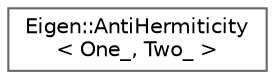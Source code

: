 digraph "类继承关系图"
{
 // LATEX_PDF_SIZE
  bgcolor="transparent";
  edge [fontname=Helvetica,fontsize=10,labelfontname=Helvetica,labelfontsize=10];
  node [fontname=Helvetica,fontsize=10,shape=box,height=0.2,width=0.4];
  rankdir="LR";
  Node0 [id="Node000000",label="Eigen::AntiHermiticity\l\< One_, Two_ \>",height=0.2,width=0.4,color="grey40", fillcolor="white", style="filled",URL="$struct_eigen_1_1_anti_hermiticity.html",tooltip=" "];
}
